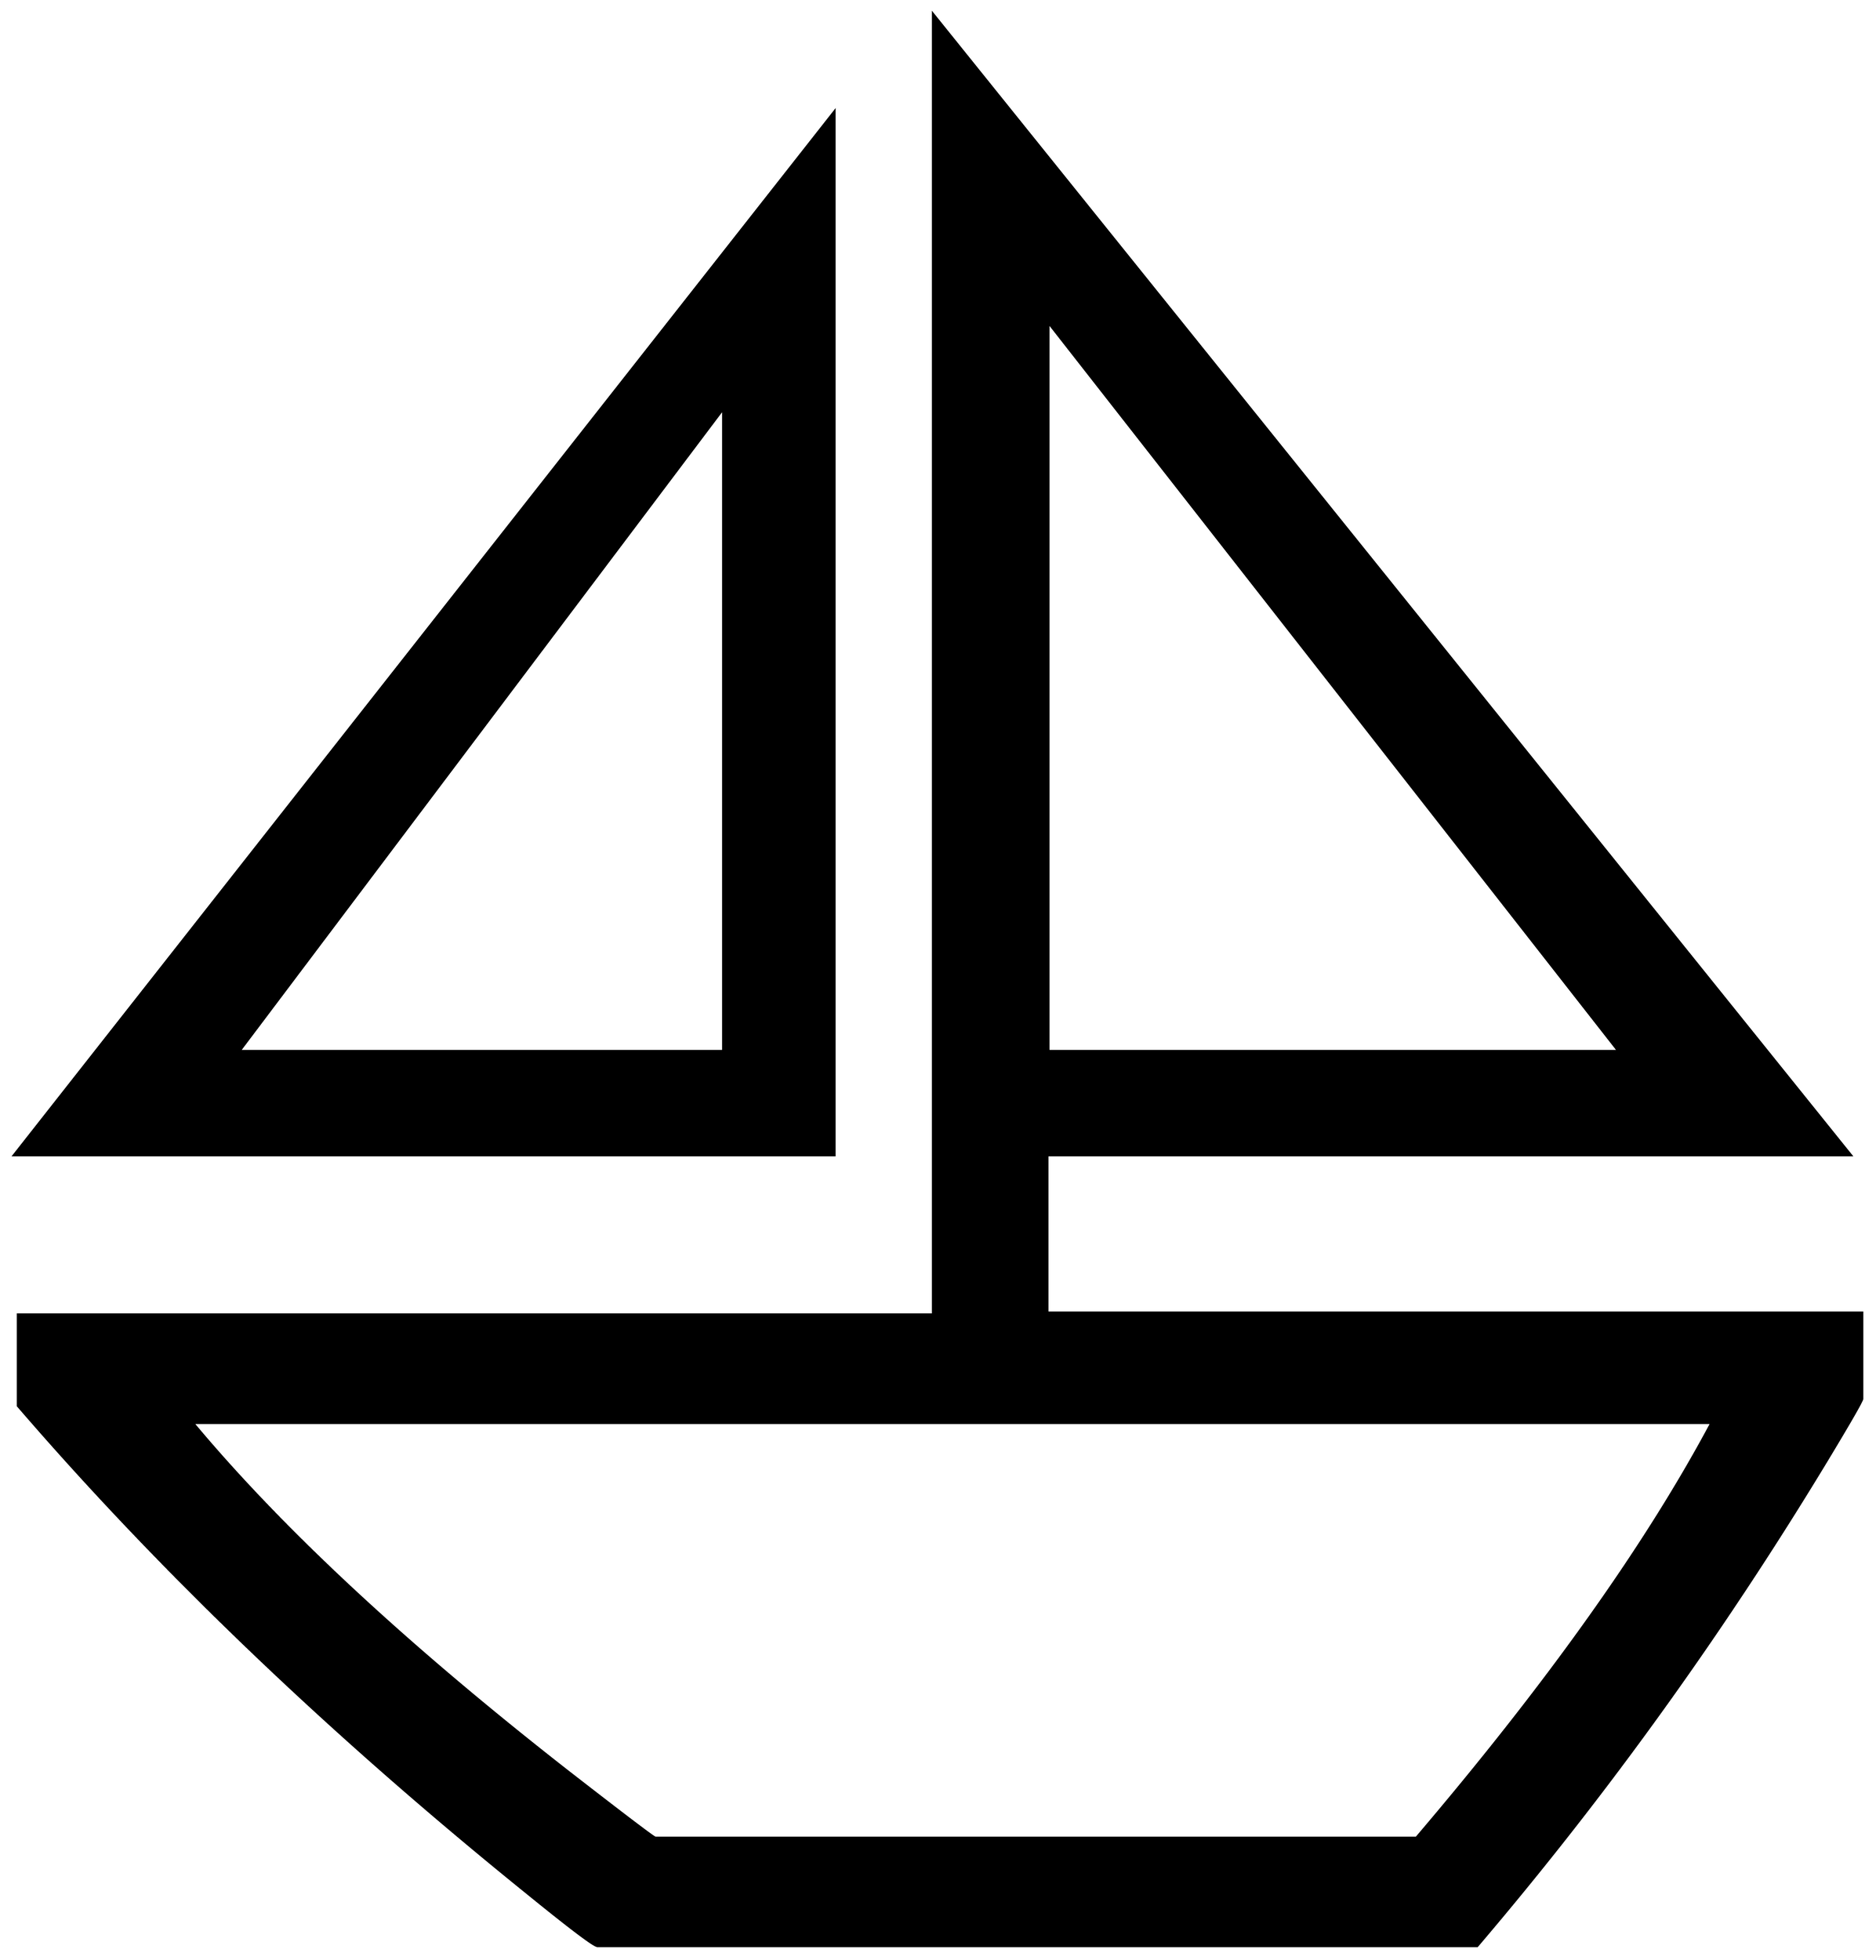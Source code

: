 


\begin{tikzpicture}[y=0.80pt, x=0.80pt, yscale=-1.0, xscale=1.0, inner sep=0pt, outer sep=0pt]
\begin{scope}[shift={(100.0,1741.0)},nonzero rule]
  \path[draw=.,fill=.,line width=1.600pt] (1936.0,-204.0) ..
    controls (1936.0,-202.0) and (1924.333,-181.667) ..
    (1901.0,-143.0) .. controls (1797.667,27.667) and (1682.667,187.333)
    .. (1556.0,336.0) -- (688.0,336.0) .. controls (684.667,336.0)
    and (661.667,318.667) .. (619.0,284.0) .. controls (425.0,127.333)
    and (257.333,-33.0) .. (116.0,-197.0) -- (116.0,-287.0) --
    (1019.0,-287.0) -- (1019.0,-1570.0) -- (1925.0,-444.0) --
    (1132.0,-444.0) -- (1132.0,-289.0) -- (1936.0,-289.0) --
    (1936.0,-204.0) -- cycle(922.0,-444.0) -- (112.0,-444.0) --
    (922.0,-1474.0) -- (922.0,-444.0) -- cycle(1695.0,-547.0) --
    (1133.0,-1265.0) -- (1133.0,-547.0) -- (1695.0,-547.0) --
    cycle(812.0,-547.0) -- (812.0,-1180.0) -- (335.0,-547.0) --
    (812.0,-547.0) -- cycle(1787.0,-180.0) -- (289.0,-180.0) ..
    controls (376.333,-75.333) and (499.333,39.0) .. (658.0,163.0) ..
    controls (714.667,207.0) and (743.667,229.0) .. (745.0,229.0) --
    (1496.0,229.0) .. controls (1626.0,76.333) and (1723.0,-60.0)
    .. (1787.0,-180.0) -- cycle;
\end{scope}

\end{tikzpicture}

